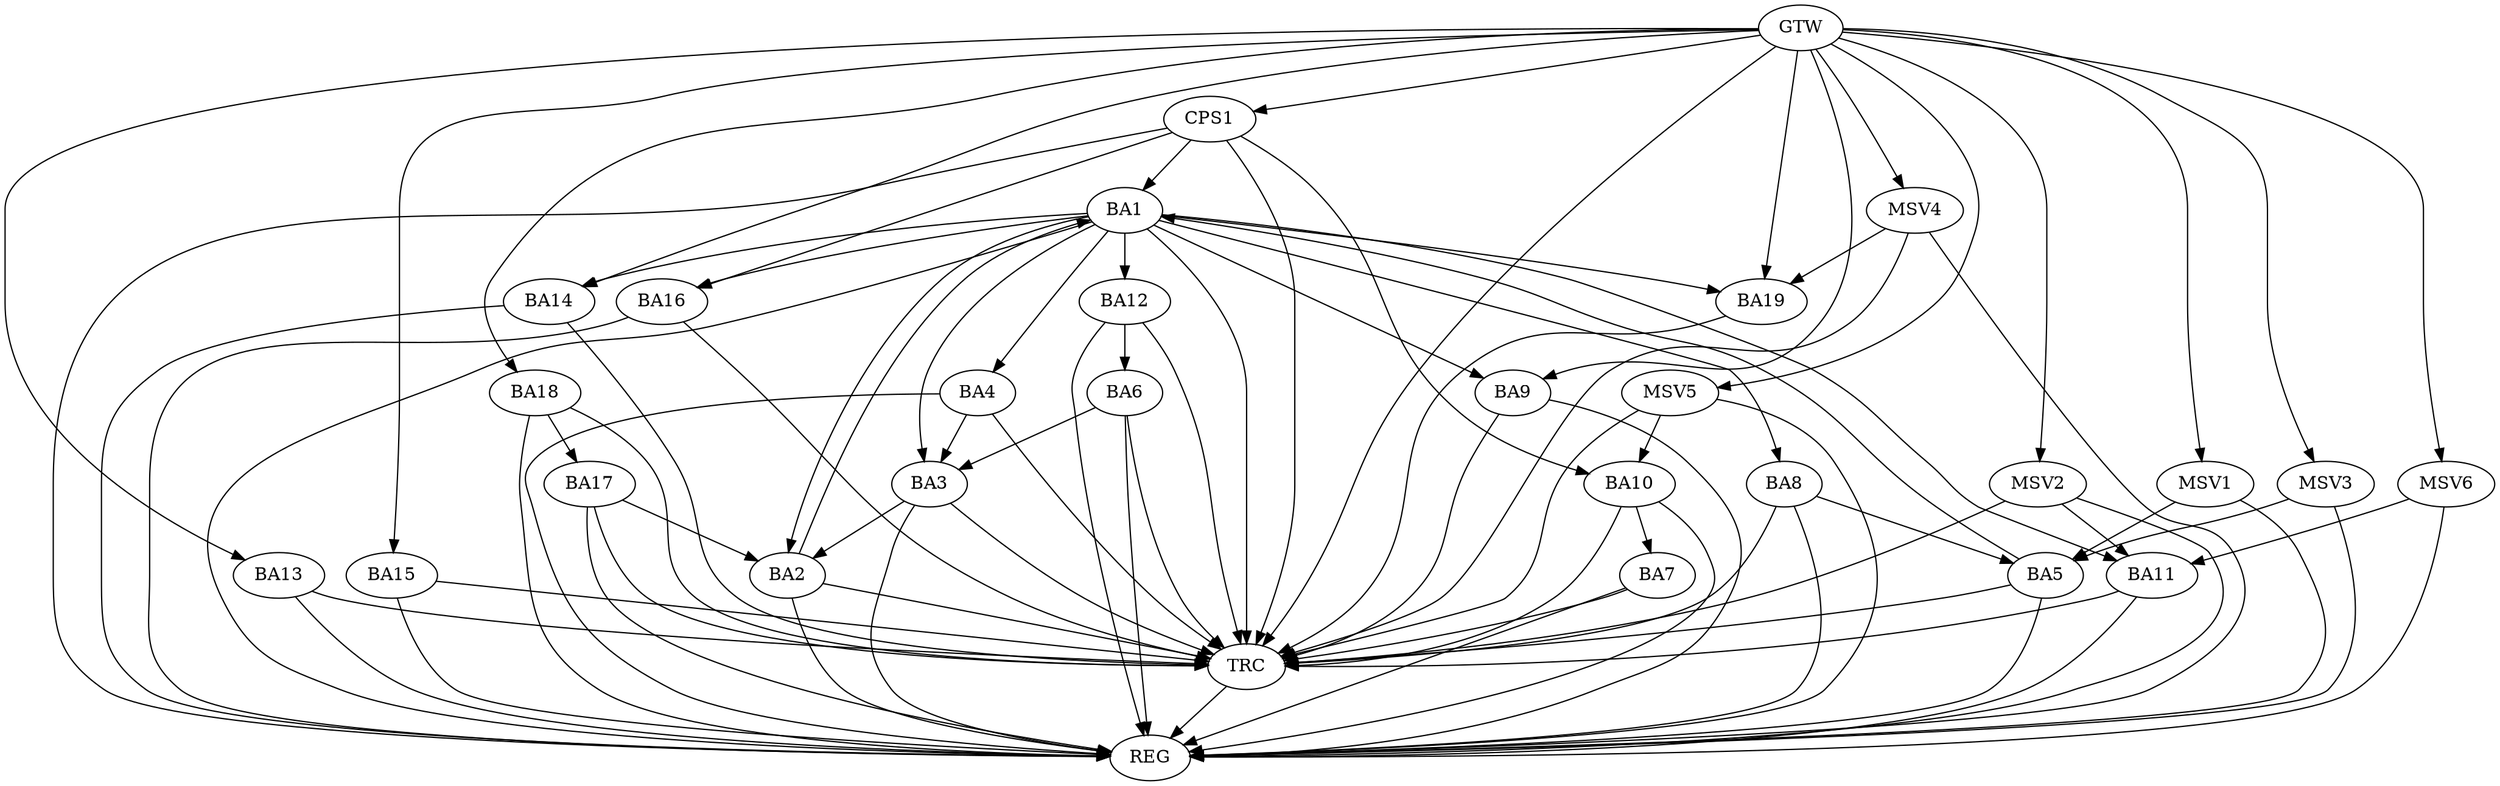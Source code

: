 strict digraph G {
  BA1 [ label="BA1" ];
  BA2 [ label="BA2" ];
  BA3 [ label="BA3" ];
  BA4 [ label="BA4" ];
  BA5 [ label="BA5" ];
  BA6 [ label="BA6" ];
  BA7 [ label="BA7" ];
  BA8 [ label="BA8" ];
  BA9 [ label="BA9" ];
  BA10 [ label="BA10" ];
  BA11 [ label="BA11" ];
  BA12 [ label="BA12" ];
  BA13 [ label="BA13" ];
  BA14 [ label="BA14" ];
  BA15 [ label="BA15" ];
  BA16 [ label="BA16" ];
  BA17 [ label="BA17" ];
  BA18 [ label="BA18" ];
  BA19 [ label="BA19" ];
  CPS1 [ label="CPS1" ];
  GTW [ label="GTW" ];
  REG [ label="REG" ];
  TRC [ label="TRC" ];
  MSV1 [ label="MSV1" ];
  MSV2 [ label="MSV2" ];
  MSV3 [ label="MSV3" ];
  MSV4 [ label="MSV4" ];
  MSV5 [ label="MSV5" ];
  MSV6 [ label="MSV6" ];
  BA1 -> BA2;
  BA2 -> BA1;
  BA3 -> BA2;
  BA4 -> BA3;
  BA5 -> BA1;
  BA6 -> BA3;
  BA8 -> BA5;
  BA10 -> BA7;
  BA12 -> BA6;
  BA17 -> BA2;
  BA18 -> BA17;
  CPS1 -> BA10;
  CPS1 -> BA1;
  CPS1 -> BA16;
  GTW -> BA9;
  GTW -> BA13;
  GTW -> BA14;
  GTW -> BA15;
  GTW -> BA18;
  GTW -> BA19;
  GTW -> CPS1;
  BA1 -> REG;
  BA2 -> REG;
  BA3 -> REG;
  BA4 -> REG;
  BA5 -> REG;
  BA6 -> REG;
  BA7 -> REG;
  BA8 -> REG;
  BA9 -> REG;
  BA10 -> REG;
  BA11 -> REG;
  BA12 -> REG;
  BA13 -> REG;
  BA14 -> REG;
  BA15 -> REG;
  BA16 -> REG;
  BA17 -> REG;
  BA18 -> REG;
  CPS1 -> REG;
  BA1 -> TRC;
  BA2 -> TRC;
  BA3 -> TRC;
  BA4 -> TRC;
  BA5 -> TRC;
  BA6 -> TRC;
  BA7 -> TRC;
  BA8 -> TRC;
  BA9 -> TRC;
  BA10 -> TRC;
  BA11 -> TRC;
  BA12 -> TRC;
  BA13 -> TRC;
  BA14 -> TRC;
  BA15 -> TRC;
  BA16 -> TRC;
  BA17 -> TRC;
  BA18 -> TRC;
  BA19 -> TRC;
  CPS1 -> TRC;
  GTW -> TRC;
  TRC -> REG;
  BA1 -> BA16;
  BA1 -> BA4;
  BA1 -> BA11;
  BA1 -> BA3;
  BA1 -> BA19;
  BA1 -> BA12;
  BA1 -> BA9;
  BA1 -> BA14;
  BA1 -> BA8;
  MSV1 -> BA5;
  GTW -> MSV1;
  MSV1 -> REG;
  MSV2 -> BA11;
  GTW -> MSV2;
  MSV2 -> REG;
  MSV2 -> TRC;
  MSV3 -> BA5;
  GTW -> MSV3;
  MSV3 -> REG;
  MSV4 -> BA19;
  GTW -> MSV4;
  MSV4 -> REG;
  MSV4 -> TRC;
  MSV5 -> BA10;
  GTW -> MSV5;
  MSV5 -> REG;
  MSV5 -> TRC;
  MSV6 -> BA11;
  GTW -> MSV6;
  MSV6 -> REG;
}
